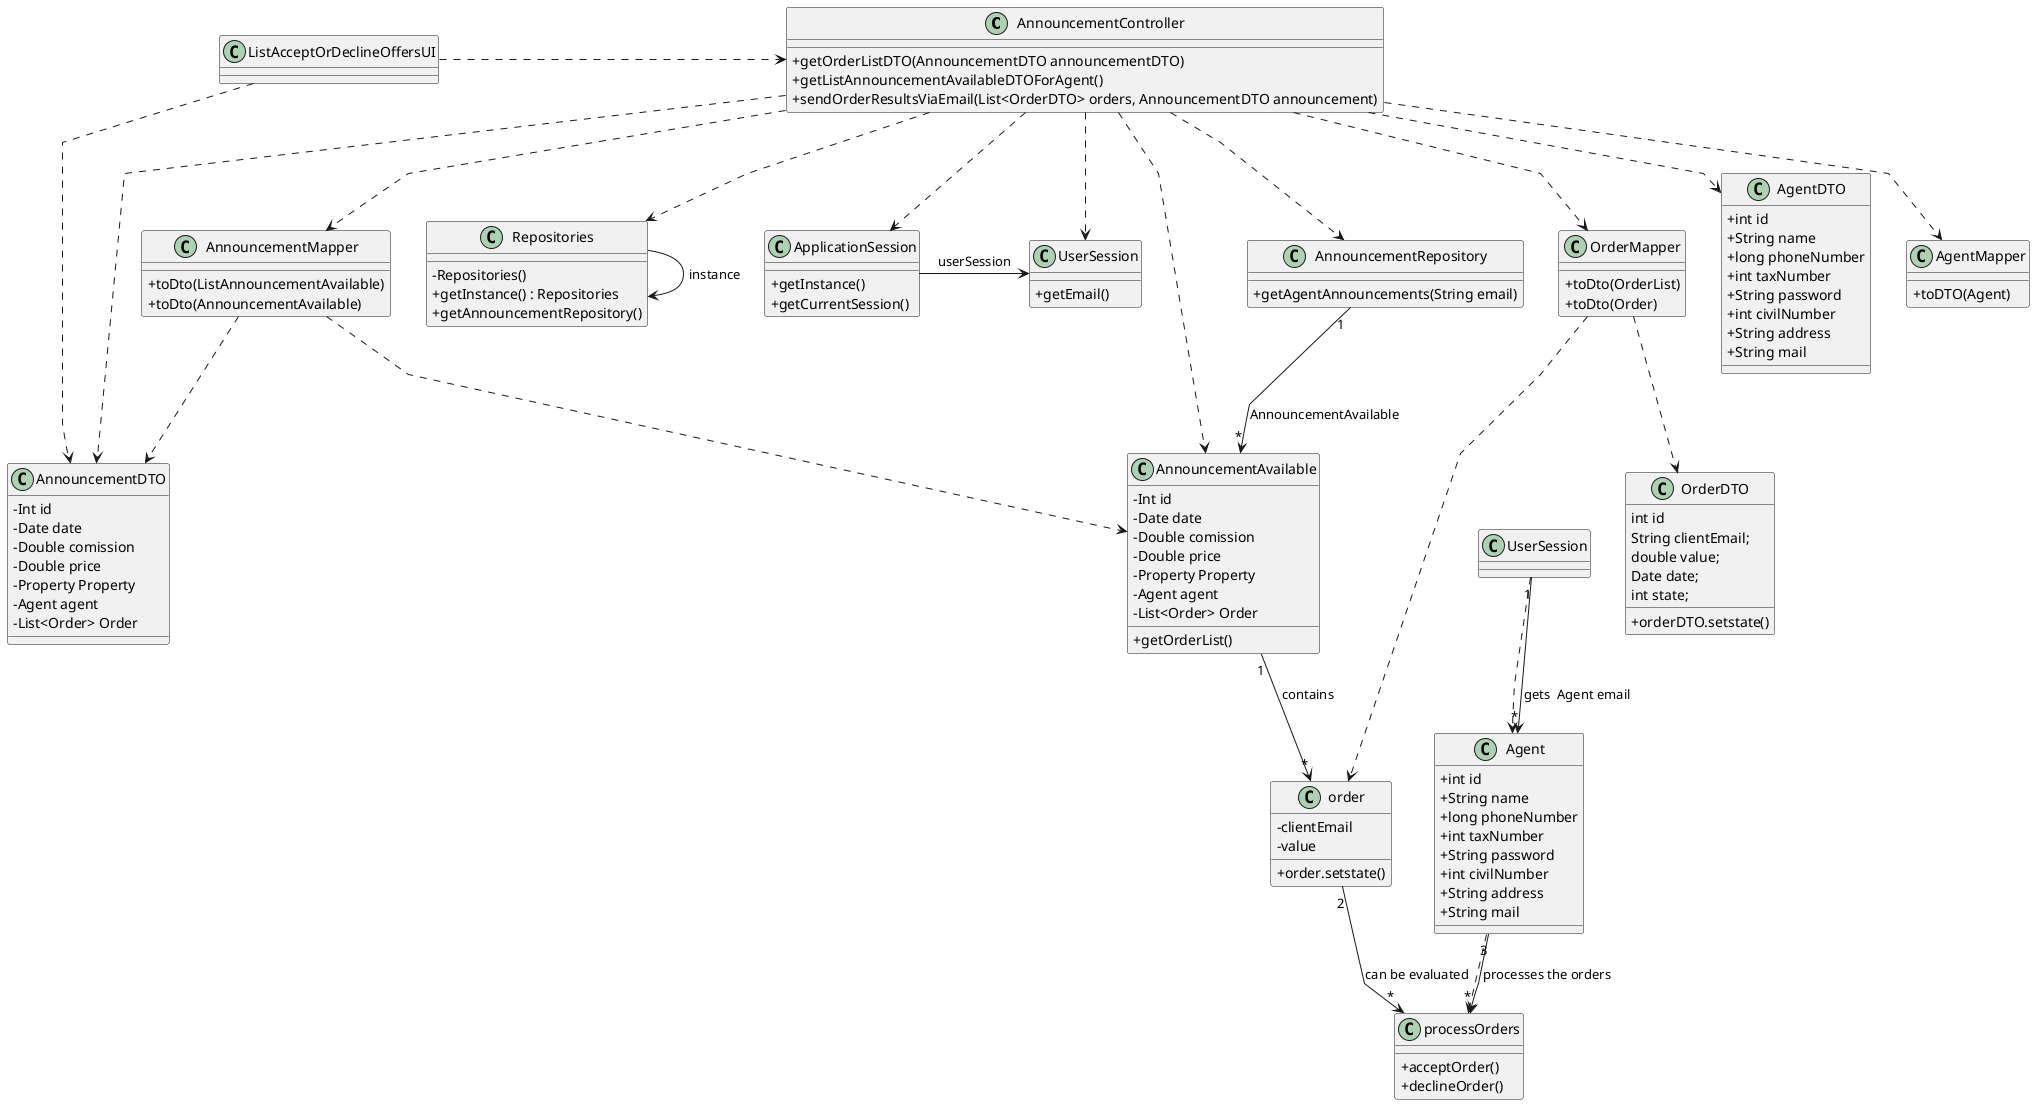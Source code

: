 @startuml
'skinparam monochrome true
skinparam packageStyle rectangle
skinparam shadowing false
skinparam linetype polyline
'skinparam linetype orto

skinparam classAttributeIconSize 0

'left to right direction

class "AnnouncementController" as ctrl{
    +getOrderListDTO(AnnouncementDTO announcementDTO)
    +getListAnnouncementAvailableDTOForAgent()
    +sendOrderResultsViaEmail(List<OrderDTO> orders, AnnouncementDTO announcement)


}

class Repositories {
    - Repositories()
    + getInstance() : Repositories
    + getAnnouncementRepository()
}

class AnnouncementRepository {
    + getAgentAnnouncements(String email)

}

class AnnouncementAvailable{
    +getOrderList()
}
class order{
    +order.setstate()
}
class OrderDTO{
    +orderDTO.setstate()
}


class "ApplicationSession" as appSession {
    +getInstance()
    +getCurrentSession()

}



class Agent {
+int id
+String name
+long phoneNumber
+int taxNumber
+String password
+int civilNumber
+String address
+String mail

}

class AgentDTO {
+int id
+String name
+long phoneNumber
+int taxNumber
+String password
+int civilNumber
+String address
+String mail

}
class AgentMapper {
+toDTO(Agent)

}

class "UserSession" as userSession {
    +getEmail()

}

class processOrders{
+ acceptOrder()
+ declineOrder()
}



class AnnouncementAvailable {
    -Int id
    -Date date
    -Double comission
    -Double price
    -Property Property
    -Agent agent
    -List<Order> Order

}

class ListAcceptOrDeclineOffersUI {
}



class order{
    -clientEmail
    -value

}

class AnnouncementDTO{
    -Int id
    -Date date
    -Double comission
    -Double price
    -Property Property
    -Agent agent
    -List<Order> Order
    }

    class OrderDTO{
        int id
        String clientEmail;
        double value;
        Date date;
        int state;
        }

    class AnnouncementMapper{
        +toDto(ListAnnouncementAvailable)
        +toDto(AnnouncementAvailable)
        }

    class OrderMapper{
         +toDto(OrderList)
         +toDto(Order)
                }

ListAcceptOrDeclineOffersUI .> ctrl

ctrl .-> AnnouncementRepository
ctrl .-> Repositories
ctrl .-> appSession
ctrl .-> AnnouncementAvailable
ctrl .-> userSession
ctrl .-> AnnouncementMapper
ctrl .-> AgentMapper
ctrl .-> AgentDTO
ctrl .-> OrderMapper
ctrl .-> AnnouncementDTO
ListAcceptOrDeclineOffersUI .> AnnouncementDTO



Repositories -> Repositories : instance

AnnouncementRepository "1"-->"*" AnnouncementAvailable : AnnouncementAvailable
AnnouncementAvailable "1" --> "*" order : contains
appSession -> userSession : userSession

AnnouncementMapper .-> AnnouncementAvailable
AnnouncementMapper .-> AnnouncementDTO

OrderMapper .-> order
OrderMapper .-> OrderDTO

UserSession .-> Agent
UserSession "1" --> "*" Agent : gets  Agent email

order "2" --> "*" processOrders : can be evaluated

Agent .-> processOrders
Agent "3" --> "*" processOrders : processes the orders






@enduml